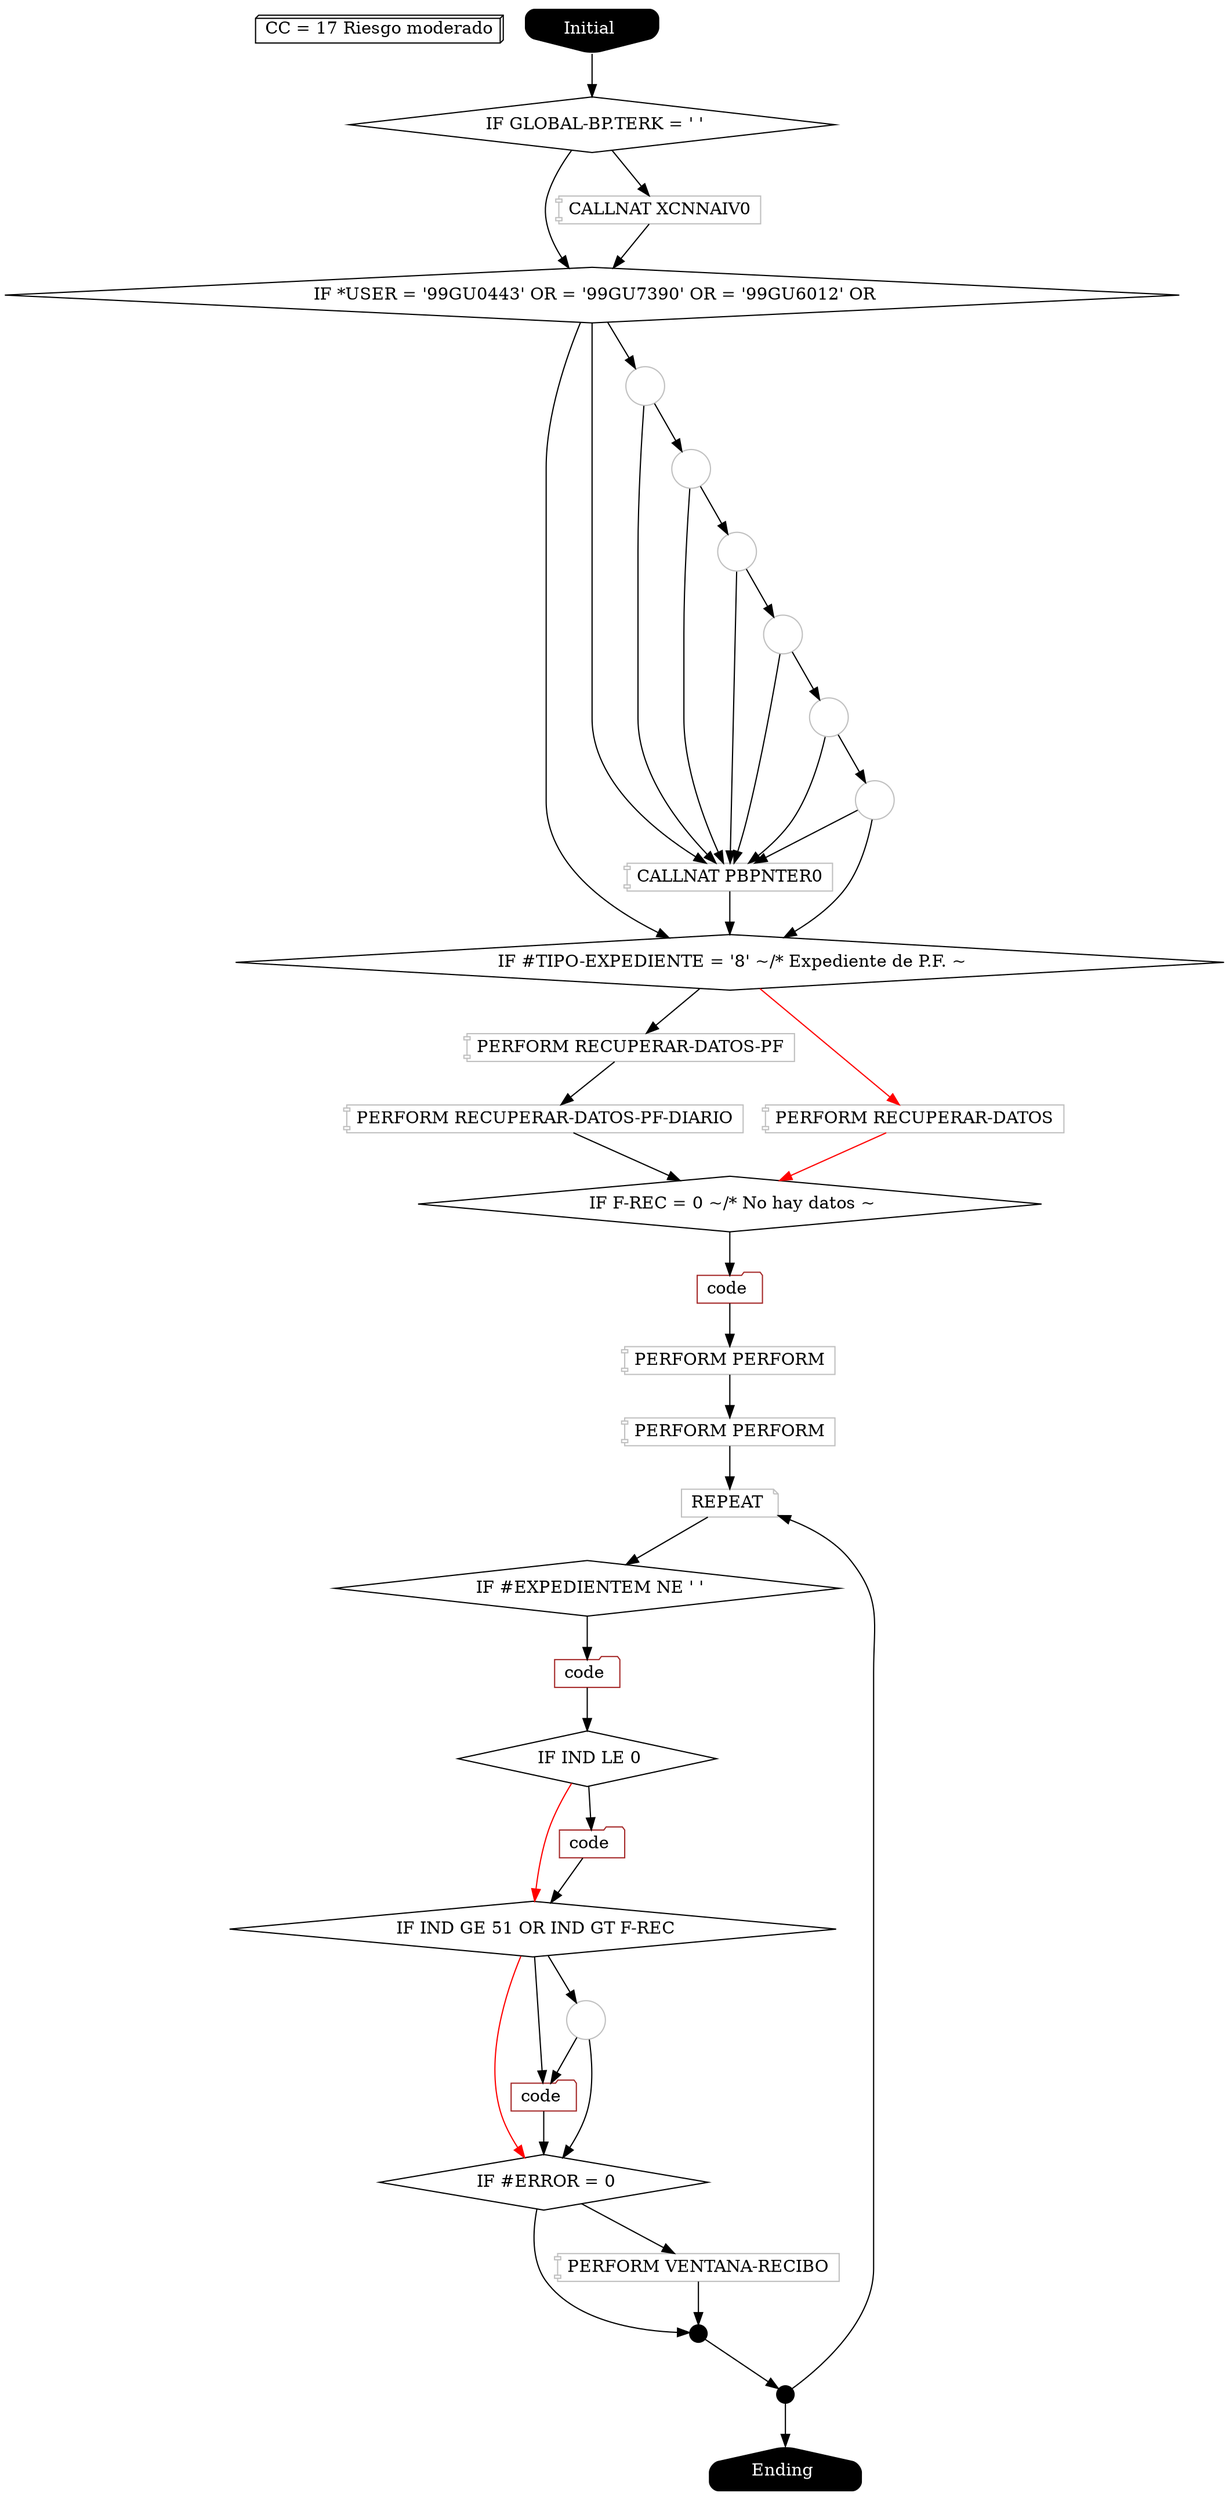 // 
digraph {
	graph [ layout=dot beautify=true]
	node [ color=black fillcolor=black height=.2 shape=house width=.2 fontcolor=white style="rounded, filled"]
	edge [ color=black]
		"Complejidad Ciclomática" [label="CC = 17 Riesgo moderado"  color=black fillcolor=white shape=box3d fontcolor=black]
		"1" [label=" IF GLOBAL-BP.TERK = ' '"  color=black fillcolor=white shape=diamond fontcolor=black style=""]
		"2" [label="Initial "  color=black fillcolor=black shape=invhouse fontcolor=white style="rounded, filled"]
		"3" [label=" IF *USER = '99GU0443' OR = '99GU7390' OR = '99GU6012' OR"  color=black fillcolor=white shape=diamond fontcolor=black style=""]
		"4" [label="CALLNAT XCNNAIV0"  color=grey fillcolor=white shape=component fontcolor=black style=""]
		"5" [label=" IF #TIPO-EXPEDIENTE = '8' ~/* Expediente de P.F. ~"  color=black fillcolor=white shape=diamond fontcolor=black style=""]
		"6" [label="CALLNAT PBPNTER0"  color=grey fillcolor=white shape=component fontcolor=black style=""]
		"7" [label=" "  color=grey fillcolor=white shape=circle fontcolor=black style=""]
		"8" [label=" "  color=grey fillcolor=white shape=circle fontcolor=black style=""]
		"9" [label=" "  color=grey fillcolor=white shape=circle fontcolor=black style=""]
		"10" [label=" "  color=grey fillcolor=white shape=circle fontcolor=black style=""]
		"11" [label=" "  color=grey fillcolor=white shape=circle fontcolor=black style=""]
		"12" [label=" "  color=grey fillcolor=white shape=circle fontcolor=black style=""]
		"13" [label=" IF F-REC = 0 ~/* No hay datos ~"  color=black fillcolor=white shape=diamond fontcolor=black style=""]
		"14" [label="PERFORM RECUPERAR-DATOS-PF"  color=grey fillcolor=white shape=component fontcolor=black style=""]
		"15" [label="PERFORM RECUPERAR-DATOS-PF-DIARIO"  color=grey fillcolor=white shape=component fontcolor=black style=""]
		"16" [label="PERFORM RECUPERAR-DATOS"  color=grey fillcolor=white shape=component fontcolor=black style=""]
		"17" [label="PERFORM PERFORM"  color=grey fillcolor=white shape=component fontcolor=black style=""]
		"18" [label="code "  color=brown fillcolor=white shape=folder fontcolor=black style=""]
		"19" [label="PERFORM PERFORM"  color=grey fillcolor=white shape=component fontcolor=black style=""]
		"20" [label="REPEAT "  color=grey fillcolor=white shape=note fontcolor=black style=""]
		"21" [label=" "  color=black fillcolor=black height=.2 shape=point width=.2 fontcolor=black style=rounded]
		"22" [label=" IF #EXPEDIENTEM NE ' '"  color=black fillcolor=white height=.2 shape=diamond width=.2 fontcolor=black style=""]
		"23" [label=" IF IND LE 0"  color=black fillcolor=white height=.2 shape=diamond width=.2 fontcolor=black style=""]
		"24" [label="code "  color=brown fillcolor=white height=.2 shape=folder width=.2 fontcolor=black style=""]
		"25" [label=" IF IND GE 51 OR IND GT F-REC"  color=black fillcolor=white height=.2 shape=diamond width=.2 fontcolor=black style=""]
		"26" [label="code "  color=brown fillcolor=white height=.2 shape=folder width=.2 fontcolor=black style=""]
		"27" [label=" IF #ERROR = 0"  color=black fillcolor=white height=.2 shape=diamond width=.2 fontcolor=black style=""]
		"28" [label="code "  color=brown fillcolor=white height=.2 shape=folder width=.2 fontcolor=black style=""]
		"29" [label=" "  color=grey fillcolor=white height=.2 shape=circle width=.2 fontcolor=black style=""]
		"30" [label=" "  color=black fillcolor=black height=.2 shape=point width=.2 fontcolor=black style=rounded]
		"31" [label="PERFORM VENTANA-RECIBO"  color=grey fillcolor=white height=.2 shape=component width=.2 fontcolor=black style=rounded]
		"32" [label="Ending "  color=black fillcolor=black height=.2 shape=house width=.2 fontcolor=white style="rounded, filled"]
			21 -> 32 [ color=black]
			21 -> 20 [ color=black]
			30 -> 21 [ color=black]
			31 -> 30 [ color=black]
			27 -> 31 [ color=black]
			27 -> 30 [ color=black]
			25 -> 27 [ color=red]
			28 -> 27 [ color=black]
			29 -> 27 [ color=black]
			29 -> 28 [ color=black]
			25 -> 29 [ color=black]
			25 -> 28 [ color=black]
			23 -> 25 [ color=red]
			26 -> 25 [ color=black]
			23 -> 26 [ color=black]
			24 -> 23 [ color=black]
			22 -> 24 [ color=black]
			20 -> 22 [ color=black]
			19 -> 20 [ color=black]
			17 -> 19 [ color=black]
			18 -> 17 [ color=black]
			13 -> 18 [ color=black]
			16 -> 13 [ color=red]
			5 -> 16 [ color=red]
			15 -> 13 [ color=black]
			14 -> 15 [ color=black]
			5 -> 14 [ color=black]
			6 -> 5 [ color=black]
			3 -> 5 [ color=black]
			12 -> 5 [ color=black]
			12 -> 6 [ color=black]
			11 -> 12 [ color=black]
			11 -> 6 [ color=black]
			10 -> 11 [ color=black]
			10 -> 6 [ color=black]
			9 -> 10 [ color=black]
			9 -> 6 [ color=black]
			8 -> 9 [ color=black]
			8 -> 6 [ color=black]
			7 -> 8 [ color=black]
			7 -> 6 [ color=black]
			3 -> 7 [ color=black]
			3 -> 6 [ color=black]
			4 -> 3 [ color=black]
			1 -> 4 [ color=black]
			1 -> 3 [ color=black]
			2 -> 1 [ color=black]
}
